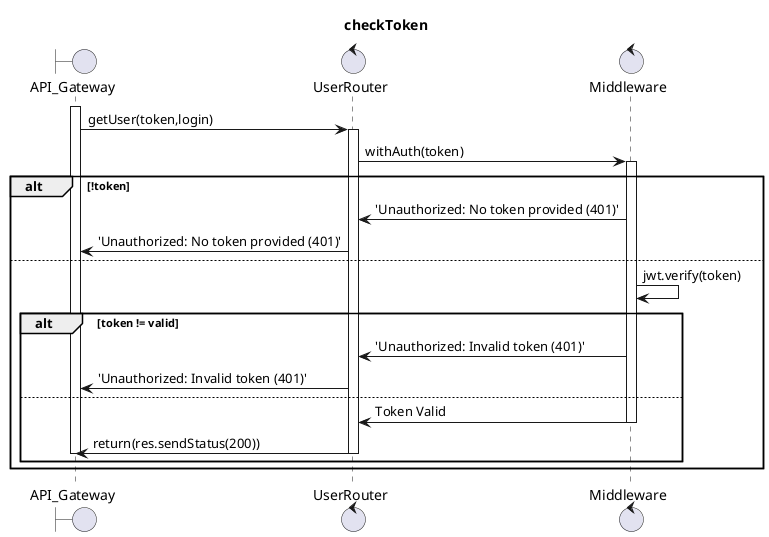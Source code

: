 @startuml
title checkToken
boundary API_Gateway
control UserRouter
control Middleware
activate API_Gateway
API_Gateway -> UserRouter : getUser(token,login)
activate UserRouter
UserRouter -> Middleware : withAuth(token)
activate Middleware
alt !token
    Middleware -> UserRouter : 'Unauthorized: No token provided (401)'
    UserRouter -> API_Gateway : 'Unauthorized: No token provided (401)'
else 
    Middleware -> Middleware : jwt.verify(token)
    alt token != valid
        Middleware -> UserRouter : 'Unauthorized: Invalid token (401)'
        UserRouter -> API_Gateway : 'Unauthorized: Invalid token (401)'
    else
        Middleware -> UserRouter : Token Valid
        deactivate Middleware
        UserRouter -> API_Gateway : return(res.sendStatus(200))
        deactivate UserRouter
        deactivate API_Gateway
    end
end
@enduml